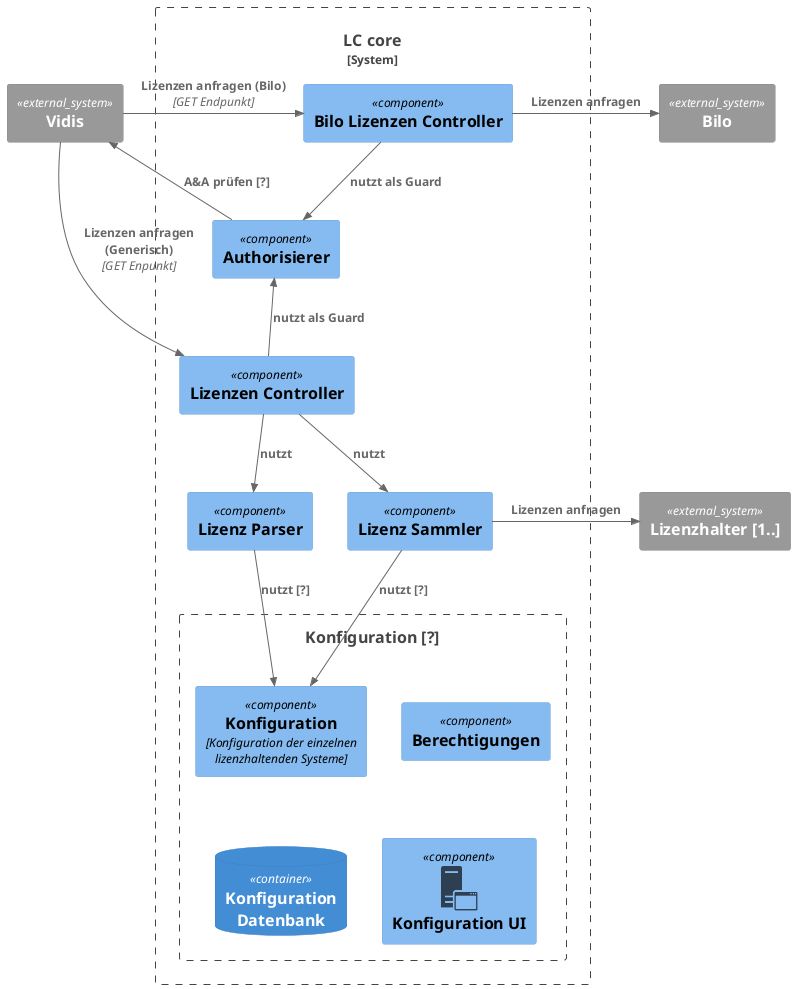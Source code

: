﻿@startuml C4_Elements
!include <C4/C4_Component>
!include <office/Servers/application_server>
SHOW_PERSON_OUTLINE()

System_Ext(vidis, "Vidis", "")
System_Boundary(c1, "LC core"){
    Component(lc_licenses, "Lizenzen Controller", "")
    Component(lc_bilo, "Bilo Lizenzen Controller", "")
    Component(lc_auth, "Authorisierer", "")
    Component(lc_parser, "Lizenz Parser", "")
    Component(lc_collector, "Lizenz Sammler", "")
    Boundary(lc_config_system, "Konfiguration [?]\n"){   
        Component(lc_config, "Konfiguration", "Konfiguration der einzelnen lizenzhaltenden Systeme")
        Component(lc_rights, "Berechtigungen", "") 
        Component(lc_config_app, "Konfiguration UI", $sprite="application_server")
        ContainerDb(lc_config_db, "Konfiguration Datenbank", "")
    }
    
    Rel_U(lc_licenses, lc_auth, "nutzt als Guard", "")
    Rel_D(lc_bilo, lc_auth, "nutzt als Guard", "")
    Rel_D(lc_licenses, lc_parser, "nutzt", "")
    Rel_D(lc_licenses, lc_collector, "nutzt", "")
    Rel_D(lc_collector, lc_config, "nutzt [?]", "")
    Rel_D(lc_parser, lc_config, "nutzt [?]", "")
}
System_Ext(lh1, "Lizenzhalter [1..]", "")
System_Ext(bilo, "Bilo", "")

Lay_R(lc_config, lc_rights)
Lay_R(lc_parser, lc_collector)
Lay_D(lc_config, lc_config_db)
Lay_R(lc_config_db, lc_config_app)


Rel_R(vidis, lc_licenses, "Lizenzen anfragen (Generisch)", "GET Enpunkt")
Rel_R(vidis, lc_bilo, "Lizenzen anfragen (Bilo)", "GET Endpunkt")
Rel_L(lc_auth, vidis, "A&A prüfen [?]", "")
Rel_R(lc_collector, lh1, "Lizenzen anfragen","")
Rel_R(lc_bilo, bilo, "Lizenzen anfragen","")

@enduml